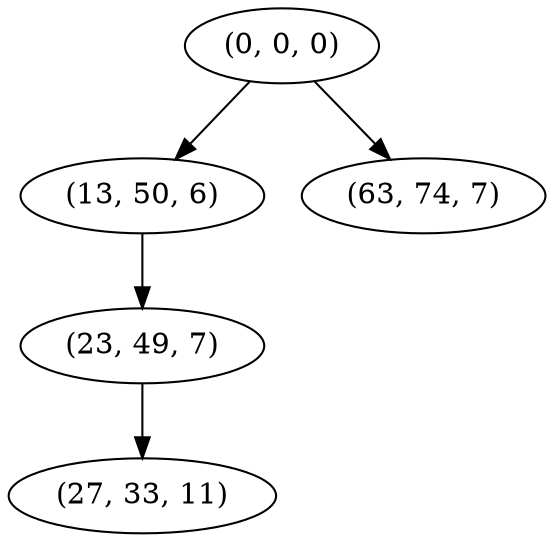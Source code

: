 digraph tree {
    "(0, 0, 0)";
    "(13, 50, 6)";
    "(23, 49, 7)";
    "(27, 33, 11)";
    "(63, 74, 7)";
    "(0, 0, 0)" -> "(13, 50, 6)";
    "(0, 0, 0)" -> "(63, 74, 7)";
    "(13, 50, 6)" -> "(23, 49, 7)";
    "(23, 49, 7)" -> "(27, 33, 11)";
}
